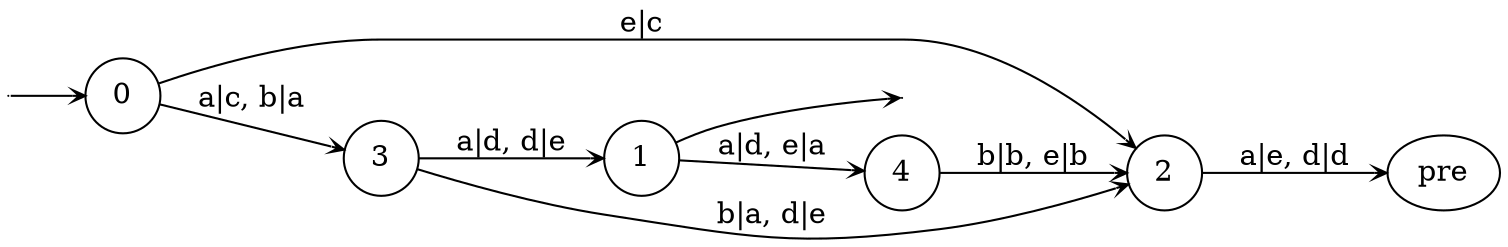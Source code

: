 digraph
{
  vcsn_context = "lat<letterset<char_letters(abcde)>, letterset<char_letters(abcde)>>, b"
  rankdir = LR
  edge [arrowhead = vee, arrowsize = .6]
  {
    node [shape = point, width = 0]
    I0
    F1
  }
  {
    node [shape = circle, style = rounded, width = 0.5]
    0
    1
    2
    3
    4
  }
  I0 -> 0
  0 -> 2 [label = "e|c"]
  0 -> 3 [label = "a|c, b|a"]
  1 -> F1
  1 -> 4 [label = "a|d, e|a"]
  2 -> pre [label = "a|e, d|d"]
  3 -> 1 [label = "a|d, d|e"]
  3 -> 2 [label = "b|a, d|e"]
  4 -> 2 [label = "b|b, e|b"]
}

